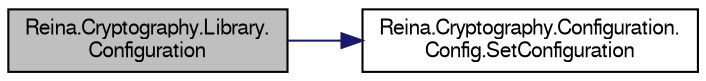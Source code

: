 digraph "Reina.Cryptography.Library.Configuration"
{
 // LATEX_PDF_SIZE
  edge [fontname="FreeSans",fontsize="10",labelfontname="FreeSans",labelfontsize="10"];
  node [fontname="FreeSans",fontsize="10",shape=record];
  rankdir="LR";
  Node1 [label="Reina.Cryptography.Library.\lConfiguration",height=0.2,width=0.4,color="black", fillcolor="grey75", style="filled", fontcolor="black",tooltip="Configures the library with custom Azure Key Vault settings. If this method is not called,..."];
  Node1 -> Node2 [color="midnightblue",fontsize="10",style="solid",fontname="FreeSans"];
  Node2 [label="Reina.Cryptography.Configuration.\lConfig.SetConfiguration",height=0.2,width=0.4,color="black", fillcolor="white", style="filled",URL="$class_reina_1_1_cryptography_1_1_configuration_1_1_config.html#ab76b6ca668938c724ebfaac368002ef4",tooltip="Allows external configuration values to be set for the Azure Key Vault properties...."];
}
